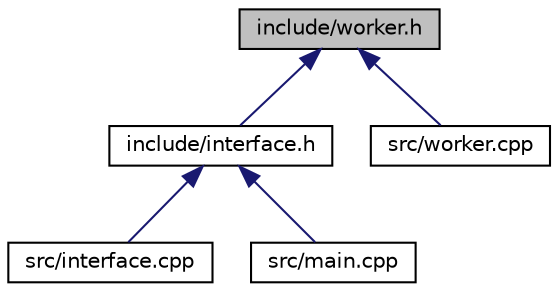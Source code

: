 digraph "include/worker.h"
{
  edge [fontname="Helvetica",fontsize="10",labelfontname="Helvetica",labelfontsize="10"];
  node [fontname="Helvetica",fontsize="10",shape=record];
  Node17 [label="include/worker.h",height=0.2,width=0.4,color="black", fillcolor="grey75", style="filled", fontcolor="black"];
  Node17 -> Node18 [dir="back",color="midnightblue",fontsize="10",style="solid",fontname="Helvetica"];
  Node18 [label="include/interface.h",height=0.2,width=0.4,color="black", fillcolor="white", style="filled",URL="$interface_8h.html",tooltip="Contains declarations related to Interface class. "];
  Node18 -> Node19 [dir="back",color="midnightblue",fontsize="10",style="solid",fontname="Helvetica"];
  Node19 [label="src/interface.cpp",height=0.2,width=0.4,color="black", fillcolor="white", style="filled",URL="$interface_8cpp.html",tooltip="Contains definitions related to Interface class. "];
  Node18 -> Node20 [dir="back",color="midnightblue",fontsize="10",style="solid",fontname="Helvetica"];
  Node20 [label="src/main.cpp",height=0.2,width=0.4,color="black", fillcolor="white", style="filled",URL="$main_8cpp.html",tooltip="This file is the entry point of the application. "];
  Node17 -> Node21 [dir="back",color="midnightblue",fontsize="10",style="solid",fontname="Helvetica"];
  Node21 [label="src/worker.cpp",height=0.2,width=0.4,color="black", fillcolor="white", style="filled",URL="$worker_8cpp.html",tooltip="Contains definitions related to Worker class. "];
}
